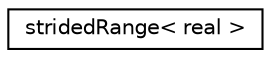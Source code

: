 digraph "Graphical Class Hierarchy"
{
 // LATEX_PDF_SIZE
  edge [fontname="Helvetica",fontsize="10",labelfontname="Helvetica",labelfontsize="10"];
  node [fontname="Helvetica",fontsize="10",shape=record];
  rankdir="LR";
  Node0 [label="stridedRange\< real \>",height=0.2,width=0.4,color="black", fillcolor="white", style="filled",URL="$classpFlow_1_1stridedRange.html",tooltip=" "];
}

